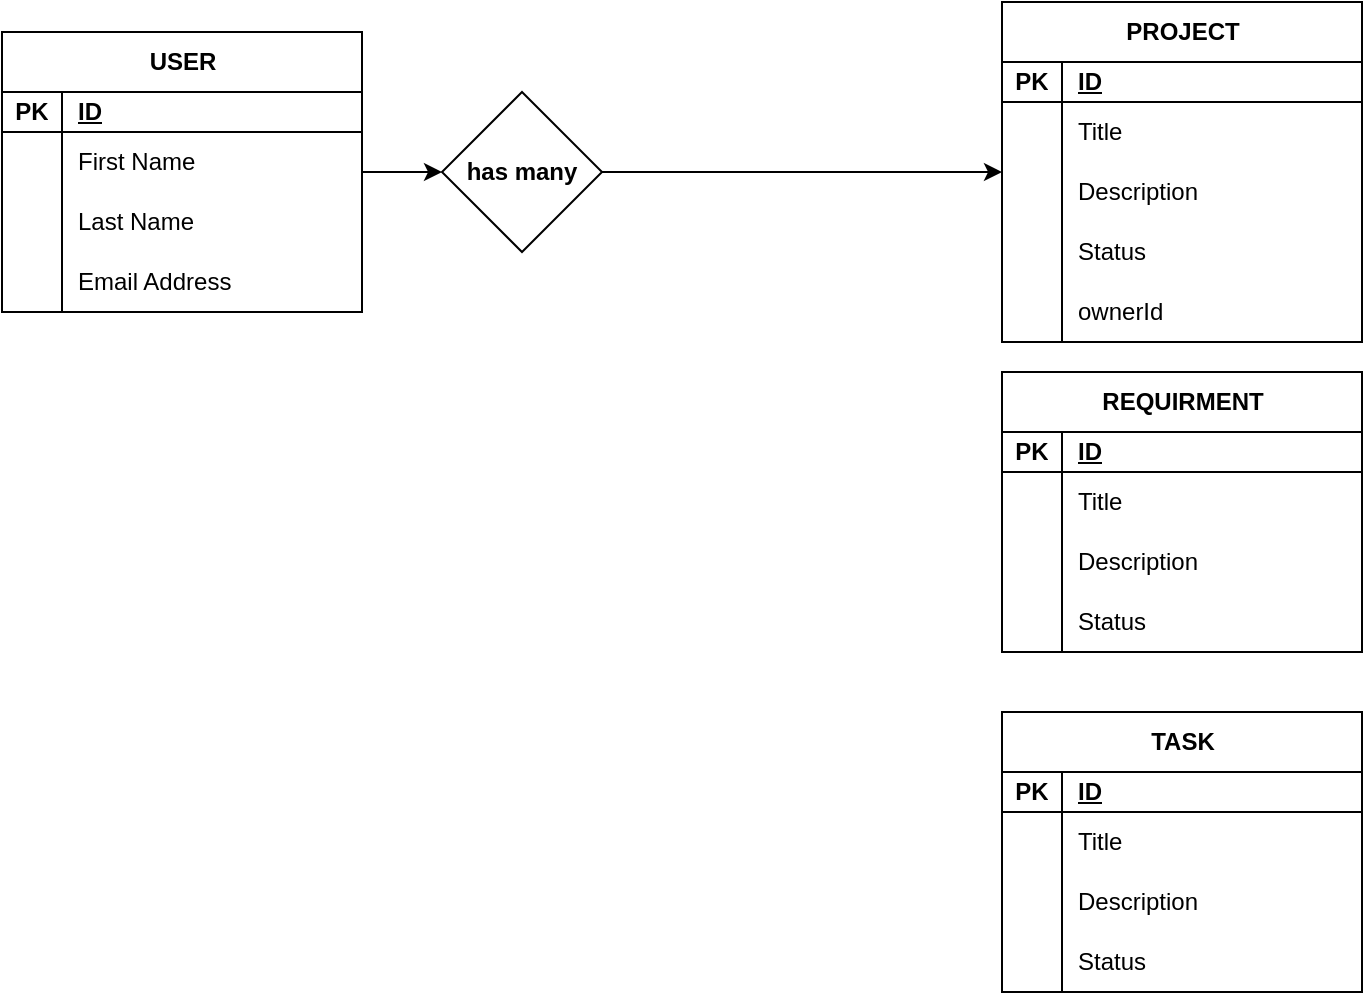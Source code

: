 <mxfile version="21.6.8" type="github">
  <diagram name="Page-1" id="SucZFygjuhSS8wNl9drZ">
    <mxGraphModel dx="422" dy="526" grid="1" gridSize="10" guides="1" tooltips="1" connect="1" arrows="1" fold="1" page="1" pageScale="1" pageWidth="827" pageHeight="1169" math="0" shadow="0">
      <root>
        <mxCell id="0" />
        <mxCell id="1" parent="0" />
        <mxCell id="52IZnX2pDJhne_FP5Ndf-1" value="" style="edgeStyle=orthogonalEdgeStyle;rounded=0;orthogonalLoop=1;jettySize=auto;html=1;" edge="1" parent="1" source="52IZnX2pDJhne_FP5Ndf-2" target="52IZnX2pDJhne_FP5Ndf-58">
          <mxGeometry relative="1" as="geometry" />
        </mxCell>
        <mxCell id="52IZnX2pDJhne_FP5Ndf-2" value="USER" style="shape=table;startSize=30;container=1;collapsible=1;childLayout=tableLayout;fixedRows=1;rowLines=0;fontStyle=1;align=center;resizeLast=1;html=1;" vertex="1" parent="1">
          <mxGeometry x="60" y="40" width="180" height="140" as="geometry" />
        </mxCell>
        <mxCell id="52IZnX2pDJhne_FP5Ndf-3" value="" style="shape=tableRow;horizontal=0;startSize=0;swimlaneHead=0;swimlaneBody=0;fillColor=none;collapsible=0;dropTarget=0;points=[[0,0.5],[1,0.5]];portConstraint=eastwest;top=0;left=0;right=0;bottom=1;" vertex="1" parent="52IZnX2pDJhne_FP5Ndf-2">
          <mxGeometry y="30" width="180" height="20" as="geometry" />
        </mxCell>
        <mxCell id="52IZnX2pDJhne_FP5Ndf-4" value="PK" style="shape=partialRectangle;connectable=0;fillColor=none;top=0;left=0;bottom=0;right=0;fontStyle=1;overflow=hidden;whiteSpace=wrap;html=1;" vertex="1" parent="52IZnX2pDJhne_FP5Ndf-3">
          <mxGeometry width="30" height="20" as="geometry">
            <mxRectangle width="30" height="20" as="alternateBounds" />
          </mxGeometry>
        </mxCell>
        <mxCell id="52IZnX2pDJhne_FP5Ndf-5" value="ID" style="shape=partialRectangle;connectable=0;fillColor=none;top=0;left=0;bottom=0;right=0;align=left;spacingLeft=6;fontStyle=5;overflow=hidden;whiteSpace=wrap;html=1;" vertex="1" parent="52IZnX2pDJhne_FP5Ndf-3">
          <mxGeometry x="30" width="150" height="20" as="geometry">
            <mxRectangle width="150" height="20" as="alternateBounds" />
          </mxGeometry>
        </mxCell>
        <mxCell id="52IZnX2pDJhne_FP5Ndf-6" value="" style="shape=tableRow;horizontal=0;startSize=0;swimlaneHead=0;swimlaneBody=0;fillColor=none;collapsible=0;dropTarget=0;points=[[0,0.5],[1,0.5]];portConstraint=eastwest;top=0;left=0;right=0;bottom=0;" vertex="1" parent="52IZnX2pDJhne_FP5Ndf-2">
          <mxGeometry y="50" width="180" height="30" as="geometry" />
        </mxCell>
        <mxCell id="52IZnX2pDJhne_FP5Ndf-7" value="" style="shape=partialRectangle;connectable=0;fillColor=none;top=0;left=0;bottom=0;right=0;editable=1;overflow=hidden;whiteSpace=wrap;html=1;" vertex="1" parent="52IZnX2pDJhne_FP5Ndf-6">
          <mxGeometry width="30" height="30" as="geometry">
            <mxRectangle width="30" height="30" as="alternateBounds" />
          </mxGeometry>
        </mxCell>
        <mxCell id="52IZnX2pDJhne_FP5Ndf-8" value="First Name" style="shape=partialRectangle;connectable=0;fillColor=none;top=0;left=0;bottom=0;right=0;align=left;spacingLeft=6;overflow=hidden;whiteSpace=wrap;html=1;" vertex="1" parent="52IZnX2pDJhne_FP5Ndf-6">
          <mxGeometry x="30" width="150" height="30" as="geometry">
            <mxRectangle width="150" height="30" as="alternateBounds" />
          </mxGeometry>
        </mxCell>
        <mxCell id="52IZnX2pDJhne_FP5Ndf-9" value="" style="shape=tableRow;horizontal=0;startSize=0;swimlaneHead=0;swimlaneBody=0;fillColor=none;collapsible=0;dropTarget=0;points=[[0,0.5],[1,0.5]];portConstraint=eastwest;top=0;left=0;right=0;bottom=0;" vertex="1" parent="52IZnX2pDJhne_FP5Ndf-2">
          <mxGeometry y="80" width="180" height="30" as="geometry" />
        </mxCell>
        <mxCell id="52IZnX2pDJhne_FP5Ndf-10" value="" style="shape=partialRectangle;connectable=0;fillColor=none;top=0;left=0;bottom=0;right=0;editable=1;overflow=hidden;whiteSpace=wrap;html=1;" vertex="1" parent="52IZnX2pDJhne_FP5Ndf-9">
          <mxGeometry width="30" height="30" as="geometry">
            <mxRectangle width="30" height="30" as="alternateBounds" />
          </mxGeometry>
        </mxCell>
        <mxCell id="52IZnX2pDJhne_FP5Ndf-11" value="Last Name" style="shape=partialRectangle;connectable=0;fillColor=none;top=0;left=0;bottom=0;right=0;align=left;spacingLeft=6;overflow=hidden;whiteSpace=wrap;html=1;" vertex="1" parent="52IZnX2pDJhne_FP5Ndf-9">
          <mxGeometry x="30" width="150" height="30" as="geometry">
            <mxRectangle width="150" height="30" as="alternateBounds" />
          </mxGeometry>
        </mxCell>
        <mxCell id="52IZnX2pDJhne_FP5Ndf-12" value="" style="shape=tableRow;horizontal=0;startSize=0;swimlaneHead=0;swimlaneBody=0;fillColor=none;collapsible=0;dropTarget=0;points=[[0,0.5],[1,0.5]];portConstraint=eastwest;top=0;left=0;right=0;bottom=0;" vertex="1" parent="52IZnX2pDJhne_FP5Ndf-2">
          <mxGeometry y="110" width="180" height="30" as="geometry" />
        </mxCell>
        <mxCell id="52IZnX2pDJhne_FP5Ndf-13" value="" style="shape=partialRectangle;connectable=0;fillColor=none;top=0;left=0;bottom=0;right=0;editable=1;overflow=hidden;whiteSpace=wrap;html=1;" vertex="1" parent="52IZnX2pDJhne_FP5Ndf-12">
          <mxGeometry width="30" height="30" as="geometry">
            <mxRectangle width="30" height="30" as="alternateBounds" />
          </mxGeometry>
        </mxCell>
        <mxCell id="52IZnX2pDJhne_FP5Ndf-14" value="Email Address" style="shape=partialRectangle;connectable=0;fillColor=none;top=0;left=0;bottom=0;right=0;align=left;spacingLeft=6;overflow=hidden;whiteSpace=wrap;html=1;" vertex="1" parent="52IZnX2pDJhne_FP5Ndf-12">
          <mxGeometry x="30" width="150" height="30" as="geometry">
            <mxRectangle width="150" height="30" as="alternateBounds" />
          </mxGeometry>
        </mxCell>
        <mxCell id="52IZnX2pDJhne_FP5Ndf-15" value="PROJECT" style="shape=table;startSize=30;container=1;collapsible=1;childLayout=tableLayout;fixedRows=1;rowLines=0;fontStyle=1;align=center;resizeLast=1;html=1;" vertex="1" parent="1">
          <mxGeometry x="560" y="25" width="180" height="170" as="geometry" />
        </mxCell>
        <mxCell id="52IZnX2pDJhne_FP5Ndf-16" value="" style="shape=tableRow;horizontal=0;startSize=0;swimlaneHead=0;swimlaneBody=0;fillColor=none;collapsible=0;dropTarget=0;points=[[0,0.5],[1,0.5]];portConstraint=eastwest;top=0;left=0;right=0;bottom=1;" vertex="1" parent="52IZnX2pDJhne_FP5Ndf-15">
          <mxGeometry y="30" width="180" height="20" as="geometry" />
        </mxCell>
        <mxCell id="52IZnX2pDJhne_FP5Ndf-17" value="PK" style="shape=partialRectangle;connectable=0;fillColor=none;top=0;left=0;bottom=0;right=0;fontStyle=1;overflow=hidden;whiteSpace=wrap;html=1;" vertex="1" parent="52IZnX2pDJhne_FP5Ndf-16">
          <mxGeometry width="30" height="20" as="geometry">
            <mxRectangle width="30" height="20" as="alternateBounds" />
          </mxGeometry>
        </mxCell>
        <mxCell id="52IZnX2pDJhne_FP5Ndf-18" value="ID" style="shape=partialRectangle;connectable=0;fillColor=none;top=0;left=0;bottom=0;right=0;align=left;spacingLeft=6;fontStyle=5;overflow=hidden;whiteSpace=wrap;html=1;" vertex="1" parent="52IZnX2pDJhne_FP5Ndf-16">
          <mxGeometry x="30" width="150" height="20" as="geometry">
            <mxRectangle width="150" height="20" as="alternateBounds" />
          </mxGeometry>
        </mxCell>
        <mxCell id="52IZnX2pDJhne_FP5Ndf-19" value="" style="shape=tableRow;horizontal=0;startSize=0;swimlaneHead=0;swimlaneBody=0;fillColor=none;collapsible=0;dropTarget=0;points=[[0,0.5],[1,0.5]];portConstraint=eastwest;top=0;left=0;right=0;bottom=0;" vertex="1" parent="52IZnX2pDJhne_FP5Ndf-15">
          <mxGeometry y="50" width="180" height="30" as="geometry" />
        </mxCell>
        <mxCell id="52IZnX2pDJhne_FP5Ndf-20" value="" style="shape=partialRectangle;connectable=0;fillColor=none;top=0;left=0;bottom=0;right=0;editable=1;overflow=hidden;whiteSpace=wrap;html=1;" vertex="1" parent="52IZnX2pDJhne_FP5Ndf-19">
          <mxGeometry width="30" height="30" as="geometry">
            <mxRectangle width="30" height="30" as="alternateBounds" />
          </mxGeometry>
        </mxCell>
        <mxCell id="52IZnX2pDJhne_FP5Ndf-21" value="Title" style="shape=partialRectangle;connectable=0;fillColor=none;top=0;left=0;bottom=0;right=0;align=left;spacingLeft=6;overflow=hidden;whiteSpace=wrap;html=1;" vertex="1" parent="52IZnX2pDJhne_FP5Ndf-19">
          <mxGeometry x="30" width="150" height="30" as="geometry">
            <mxRectangle width="150" height="30" as="alternateBounds" />
          </mxGeometry>
        </mxCell>
        <mxCell id="52IZnX2pDJhne_FP5Ndf-22" value="" style="shape=tableRow;horizontal=0;startSize=0;swimlaneHead=0;swimlaneBody=0;fillColor=none;collapsible=0;dropTarget=0;points=[[0,0.5],[1,0.5]];portConstraint=eastwest;top=0;left=0;right=0;bottom=0;" vertex="1" parent="52IZnX2pDJhne_FP5Ndf-15">
          <mxGeometry y="80" width="180" height="30" as="geometry" />
        </mxCell>
        <mxCell id="52IZnX2pDJhne_FP5Ndf-23" value="" style="shape=partialRectangle;connectable=0;fillColor=none;top=0;left=0;bottom=0;right=0;editable=1;overflow=hidden;whiteSpace=wrap;html=1;" vertex="1" parent="52IZnX2pDJhne_FP5Ndf-22">
          <mxGeometry width="30" height="30" as="geometry">
            <mxRectangle width="30" height="30" as="alternateBounds" />
          </mxGeometry>
        </mxCell>
        <mxCell id="52IZnX2pDJhne_FP5Ndf-24" value="Description" style="shape=partialRectangle;connectable=0;fillColor=none;top=0;left=0;bottom=0;right=0;align=left;spacingLeft=6;overflow=hidden;whiteSpace=wrap;html=1;" vertex="1" parent="52IZnX2pDJhne_FP5Ndf-22">
          <mxGeometry x="30" width="150" height="30" as="geometry">
            <mxRectangle width="150" height="30" as="alternateBounds" />
          </mxGeometry>
        </mxCell>
        <mxCell id="52IZnX2pDJhne_FP5Ndf-25" value="" style="shape=tableRow;horizontal=0;startSize=0;swimlaneHead=0;swimlaneBody=0;fillColor=none;collapsible=0;dropTarget=0;points=[[0,0.5],[1,0.5]];portConstraint=eastwest;top=0;left=0;right=0;bottom=0;" vertex="1" parent="52IZnX2pDJhne_FP5Ndf-15">
          <mxGeometry y="110" width="180" height="30" as="geometry" />
        </mxCell>
        <mxCell id="52IZnX2pDJhne_FP5Ndf-26" value="" style="shape=partialRectangle;connectable=0;fillColor=none;top=0;left=0;bottom=0;right=0;editable=1;overflow=hidden;whiteSpace=wrap;html=1;" vertex="1" parent="52IZnX2pDJhne_FP5Ndf-25">
          <mxGeometry width="30" height="30" as="geometry">
            <mxRectangle width="30" height="30" as="alternateBounds" />
          </mxGeometry>
        </mxCell>
        <mxCell id="52IZnX2pDJhne_FP5Ndf-27" value="Status" style="shape=partialRectangle;connectable=0;fillColor=none;top=0;left=0;bottom=0;right=0;align=left;spacingLeft=6;overflow=hidden;whiteSpace=wrap;html=1;" vertex="1" parent="52IZnX2pDJhne_FP5Ndf-25">
          <mxGeometry x="30" width="150" height="30" as="geometry">
            <mxRectangle width="150" height="30" as="alternateBounds" />
          </mxGeometry>
        </mxCell>
        <mxCell id="52IZnX2pDJhne_FP5Ndf-28" value="" style="shape=tableRow;horizontal=0;startSize=0;swimlaneHead=0;swimlaneBody=0;fillColor=none;collapsible=0;dropTarget=0;points=[[0,0.5],[1,0.5]];portConstraint=eastwest;top=0;left=0;right=0;bottom=0;" vertex="1" parent="52IZnX2pDJhne_FP5Ndf-15">
          <mxGeometry y="140" width="180" height="30" as="geometry" />
        </mxCell>
        <mxCell id="52IZnX2pDJhne_FP5Ndf-29" value="" style="shape=partialRectangle;connectable=0;fillColor=none;top=0;left=0;bottom=0;right=0;editable=1;overflow=hidden;whiteSpace=wrap;html=1;" vertex="1" parent="52IZnX2pDJhne_FP5Ndf-28">
          <mxGeometry width="30" height="30" as="geometry">
            <mxRectangle width="30" height="30" as="alternateBounds" />
          </mxGeometry>
        </mxCell>
        <mxCell id="52IZnX2pDJhne_FP5Ndf-30" value="ownerId" style="shape=partialRectangle;connectable=0;fillColor=none;top=0;left=0;bottom=0;right=0;align=left;spacingLeft=6;overflow=hidden;whiteSpace=wrap;html=1;" vertex="1" parent="52IZnX2pDJhne_FP5Ndf-28">
          <mxGeometry x="30" width="150" height="30" as="geometry">
            <mxRectangle width="150" height="30" as="alternateBounds" />
          </mxGeometry>
        </mxCell>
        <mxCell id="52IZnX2pDJhne_FP5Ndf-31" value="REQUIRMENT" style="shape=table;startSize=30;container=1;collapsible=1;childLayout=tableLayout;fixedRows=1;rowLines=0;fontStyle=1;align=center;resizeLast=1;html=1;" vertex="1" parent="1">
          <mxGeometry x="560" y="210" width="180" height="140" as="geometry" />
        </mxCell>
        <mxCell id="52IZnX2pDJhne_FP5Ndf-32" value="" style="shape=tableRow;horizontal=0;startSize=0;swimlaneHead=0;swimlaneBody=0;fillColor=none;collapsible=0;dropTarget=0;points=[[0,0.5],[1,0.5]];portConstraint=eastwest;top=0;left=0;right=0;bottom=1;" vertex="1" parent="52IZnX2pDJhne_FP5Ndf-31">
          <mxGeometry y="30" width="180" height="20" as="geometry" />
        </mxCell>
        <mxCell id="52IZnX2pDJhne_FP5Ndf-33" value="PK" style="shape=partialRectangle;connectable=0;fillColor=none;top=0;left=0;bottom=0;right=0;fontStyle=1;overflow=hidden;whiteSpace=wrap;html=1;" vertex="1" parent="52IZnX2pDJhne_FP5Ndf-32">
          <mxGeometry width="30" height="20" as="geometry">
            <mxRectangle width="30" height="20" as="alternateBounds" />
          </mxGeometry>
        </mxCell>
        <mxCell id="52IZnX2pDJhne_FP5Ndf-34" value="ID" style="shape=partialRectangle;connectable=0;fillColor=none;top=0;left=0;bottom=0;right=0;align=left;spacingLeft=6;fontStyle=5;overflow=hidden;whiteSpace=wrap;html=1;" vertex="1" parent="52IZnX2pDJhne_FP5Ndf-32">
          <mxGeometry x="30" width="150" height="20" as="geometry">
            <mxRectangle width="150" height="20" as="alternateBounds" />
          </mxGeometry>
        </mxCell>
        <mxCell id="52IZnX2pDJhne_FP5Ndf-35" value="" style="shape=tableRow;horizontal=0;startSize=0;swimlaneHead=0;swimlaneBody=0;fillColor=none;collapsible=0;dropTarget=0;points=[[0,0.5],[1,0.5]];portConstraint=eastwest;top=0;left=0;right=0;bottom=0;" vertex="1" parent="52IZnX2pDJhne_FP5Ndf-31">
          <mxGeometry y="50" width="180" height="30" as="geometry" />
        </mxCell>
        <mxCell id="52IZnX2pDJhne_FP5Ndf-36" value="" style="shape=partialRectangle;connectable=0;fillColor=none;top=0;left=0;bottom=0;right=0;editable=1;overflow=hidden;whiteSpace=wrap;html=1;" vertex="1" parent="52IZnX2pDJhne_FP5Ndf-35">
          <mxGeometry width="30" height="30" as="geometry">
            <mxRectangle width="30" height="30" as="alternateBounds" />
          </mxGeometry>
        </mxCell>
        <mxCell id="52IZnX2pDJhne_FP5Ndf-37" value="Title" style="shape=partialRectangle;connectable=0;fillColor=none;top=0;left=0;bottom=0;right=0;align=left;spacingLeft=6;overflow=hidden;whiteSpace=wrap;html=1;" vertex="1" parent="52IZnX2pDJhne_FP5Ndf-35">
          <mxGeometry x="30" width="150" height="30" as="geometry">
            <mxRectangle width="150" height="30" as="alternateBounds" />
          </mxGeometry>
        </mxCell>
        <mxCell id="52IZnX2pDJhne_FP5Ndf-38" value="" style="shape=tableRow;horizontal=0;startSize=0;swimlaneHead=0;swimlaneBody=0;fillColor=none;collapsible=0;dropTarget=0;points=[[0,0.5],[1,0.5]];portConstraint=eastwest;top=0;left=0;right=0;bottom=0;" vertex="1" parent="52IZnX2pDJhne_FP5Ndf-31">
          <mxGeometry y="80" width="180" height="30" as="geometry" />
        </mxCell>
        <mxCell id="52IZnX2pDJhne_FP5Ndf-39" value="" style="shape=partialRectangle;connectable=0;fillColor=none;top=0;left=0;bottom=0;right=0;editable=1;overflow=hidden;whiteSpace=wrap;html=1;" vertex="1" parent="52IZnX2pDJhne_FP5Ndf-38">
          <mxGeometry width="30" height="30" as="geometry">
            <mxRectangle width="30" height="30" as="alternateBounds" />
          </mxGeometry>
        </mxCell>
        <mxCell id="52IZnX2pDJhne_FP5Ndf-40" value="Description" style="shape=partialRectangle;connectable=0;fillColor=none;top=0;left=0;bottom=0;right=0;align=left;spacingLeft=6;overflow=hidden;whiteSpace=wrap;html=1;" vertex="1" parent="52IZnX2pDJhne_FP5Ndf-38">
          <mxGeometry x="30" width="150" height="30" as="geometry">
            <mxRectangle width="150" height="30" as="alternateBounds" />
          </mxGeometry>
        </mxCell>
        <mxCell id="52IZnX2pDJhne_FP5Ndf-41" value="" style="shape=tableRow;horizontal=0;startSize=0;swimlaneHead=0;swimlaneBody=0;fillColor=none;collapsible=0;dropTarget=0;points=[[0,0.5],[1,0.5]];portConstraint=eastwest;top=0;left=0;right=0;bottom=0;" vertex="1" parent="52IZnX2pDJhne_FP5Ndf-31">
          <mxGeometry y="110" width="180" height="30" as="geometry" />
        </mxCell>
        <mxCell id="52IZnX2pDJhne_FP5Ndf-42" value="" style="shape=partialRectangle;connectable=0;fillColor=none;top=0;left=0;bottom=0;right=0;editable=1;overflow=hidden;whiteSpace=wrap;html=1;" vertex="1" parent="52IZnX2pDJhne_FP5Ndf-41">
          <mxGeometry width="30" height="30" as="geometry">
            <mxRectangle width="30" height="30" as="alternateBounds" />
          </mxGeometry>
        </mxCell>
        <mxCell id="52IZnX2pDJhne_FP5Ndf-43" value="Status" style="shape=partialRectangle;connectable=0;fillColor=none;top=0;left=0;bottom=0;right=0;align=left;spacingLeft=6;overflow=hidden;whiteSpace=wrap;html=1;" vertex="1" parent="52IZnX2pDJhne_FP5Ndf-41">
          <mxGeometry x="30" width="150" height="30" as="geometry">
            <mxRectangle width="150" height="30" as="alternateBounds" />
          </mxGeometry>
        </mxCell>
        <mxCell id="52IZnX2pDJhne_FP5Ndf-44" value="TASK" style="shape=table;startSize=30;container=1;collapsible=1;childLayout=tableLayout;fixedRows=1;rowLines=0;fontStyle=1;align=center;resizeLast=1;html=1;" vertex="1" parent="1">
          <mxGeometry x="560" y="380" width="180" height="140" as="geometry" />
        </mxCell>
        <mxCell id="52IZnX2pDJhne_FP5Ndf-45" value="" style="shape=tableRow;horizontal=0;startSize=0;swimlaneHead=0;swimlaneBody=0;fillColor=none;collapsible=0;dropTarget=0;points=[[0,0.5],[1,0.5]];portConstraint=eastwest;top=0;left=0;right=0;bottom=1;" vertex="1" parent="52IZnX2pDJhne_FP5Ndf-44">
          <mxGeometry y="30" width="180" height="20" as="geometry" />
        </mxCell>
        <mxCell id="52IZnX2pDJhne_FP5Ndf-46" value="PK" style="shape=partialRectangle;connectable=0;fillColor=none;top=0;left=0;bottom=0;right=0;fontStyle=1;overflow=hidden;whiteSpace=wrap;html=1;" vertex="1" parent="52IZnX2pDJhne_FP5Ndf-45">
          <mxGeometry width="30" height="20" as="geometry">
            <mxRectangle width="30" height="20" as="alternateBounds" />
          </mxGeometry>
        </mxCell>
        <mxCell id="52IZnX2pDJhne_FP5Ndf-47" value="ID" style="shape=partialRectangle;connectable=0;fillColor=none;top=0;left=0;bottom=0;right=0;align=left;spacingLeft=6;fontStyle=5;overflow=hidden;whiteSpace=wrap;html=1;" vertex="1" parent="52IZnX2pDJhne_FP5Ndf-45">
          <mxGeometry x="30" width="150" height="20" as="geometry">
            <mxRectangle width="150" height="20" as="alternateBounds" />
          </mxGeometry>
        </mxCell>
        <mxCell id="52IZnX2pDJhne_FP5Ndf-48" value="" style="shape=tableRow;horizontal=0;startSize=0;swimlaneHead=0;swimlaneBody=0;fillColor=none;collapsible=0;dropTarget=0;points=[[0,0.5],[1,0.5]];portConstraint=eastwest;top=0;left=0;right=0;bottom=0;" vertex="1" parent="52IZnX2pDJhne_FP5Ndf-44">
          <mxGeometry y="50" width="180" height="30" as="geometry" />
        </mxCell>
        <mxCell id="52IZnX2pDJhne_FP5Ndf-49" value="" style="shape=partialRectangle;connectable=0;fillColor=none;top=0;left=0;bottom=0;right=0;editable=1;overflow=hidden;whiteSpace=wrap;html=1;" vertex="1" parent="52IZnX2pDJhne_FP5Ndf-48">
          <mxGeometry width="30" height="30" as="geometry">
            <mxRectangle width="30" height="30" as="alternateBounds" />
          </mxGeometry>
        </mxCell>
        <mxCell id="52IZnX2pDJhne_FP5Ndf-50" value="Title" style="shape=partialRectangle;connectable=0;fillColor=none;top=0;left=0;bottom=0;right=0;align=left;spacingLeft=6;overflow=hidden;whiteSpace=wrap;html=1;" vertex="1" parent="52IZnX2pDJhne_FP5Ndf-48">
          <mxGeometry x="30" width="150" height="30" as="geometry">
            <mxRectangle width="150" height="30" as="alternateBounds" />
          </mxGeometry>
        </mxCell>
        <mxCell id="52IZnX2pDJhne_FP5Ndf-51" value="" style="shape=tableRow;horizontal=0;startSize=0;swimlaneHead=0;swimlaneBody=0;fillColor=none;collapsible=0;dropTarget=0;points=[[0,0.5],[1,0.5]];portConstraint=eastwest;top=0;left=0;right=0;bottom=0;" vertex="1" parent="52IZnX2pDJhne_FP5Ndf-44">
          <mxGeometry y="80" width="180" height="30" as="geometry" />
        </mxCell>
        <mxCell id="52IZnX2pDJhne_FP5Ndf-52" value="" style="shape=partialRectangle;connectable=0;fillColor=none;top=0;left=0;bottom=0;right=0;editable=1;overflow=hidden;whiteSpace=wrap;html=1;" vertex="1" parent="52IZnX2pDJhne_FP5Ndf-51">
          <mxGeometry width="30" height="30" as="geometry">
            <mxRectangle width="30" height="30" as="alternateBounds" />
          </mxGeometry>
        </mxCell>
        <mxCell id="52IZnX2pDJhne_FP5Ndf-53" value="Description" style="shape=partialRectangle;connectable=0;fillColor=none;top=0;left=0;bottom=0;right=0;align=left;spacingLeft=6;overflow=hidden;whiteSpace=wrap;html=1;" vertex="1" parent="52IZnX2pDJhne_FP5Ndf-51">
          <mxGeometry x="30" width="150" height="30" as="geometry">
            <mxRectangle width="150" height="30" as="alternateBounds" />
          </mxGeometry>
        </mxCell>
        <mxCell id="52IZnX2pDJhne_FP5Ndf-54" value="" style="shape=tableRow;horizontal=0;startSize=0;swimlaneHead=0;swimlaneBody=0;fillColor=none;collapsible=0;dropTarget=0;points=[[0,0.5],[1,0.5]];portConstraint=eastwest;top=0;left=0;right=0;bottom=0;" vertex="1" parent="52IZnX2pDJhne_FP5Ndf-44">
          <mxGeometry y="110" width="180" height="30" as="geometry" />
        </mxCell>
        <mxCell id="52IZnX2pDJhne_FP5Ndf-55" value="" style="shape=partialRectangle;connectable=0;fillColor=none;top=0;left=0;bottom=0;right=0;editable=1;overflow=hidden;whiteSpace=wrap;html=1;" vertex="1" parent="52IZnX2pDJhne_FP5Ndf-54">
          <mxGeometry width="30" height="30" as="geometry">
            <mxRectangle width="30" height="30" as="alternateBounds" />
          </mxGeometry>
        </mxCell>
        <mxCell id="52IZnX2pDJhne_FP5Ndf-56" value="Status" style="shape=partialRectangle;connectable=0;fillColor=none;top=0;left=0;bottom=0;right=0;align=left;spacingLeft=6;overflow=hidden;whiteSpace=wrap;html=1;" vertex="1" parent="52IZnX2pDJhne_FP5Ndf-54">
          <mxGeometry x="30" width="150" height="30" as="geometry">
            <mxRectangle width="150" height="30" as="alternateBounds" />
          </mxGeometry>
        </mxCell>
        <mxCell id="52IZnX2pDJhne_FP5Ndf-57" style="edgeStyle=orthogonalEdgeStyle;rounded=0;orthogonalLoop=1;jettySize=auto;html=1;entryX=0;entryY=0.5;entryDx=0;entryDy=0;" edge="1" parent="1" source="52IZnX2pDJhne_FP5Ndf-58" target="52IZnX2pDJhne_FP5Ndf-15">
          <mxGeometry relative="1" as="geometry" />
        </mxCell>
        <mxCell id="52IZnX2pDJhne_FP5Ndf-58" value="has many" style="rhombus;whiteSpace=wrap;html=1;startSize=30;fontStyle=1;" vertex="1" parent="1">
          <mxGeometry x="280" y="70" width="80" height="80" as="geometry" />
        </mxCell>
      </root>
    </mxGraphModel>
  </diagram>
</mxfile>
